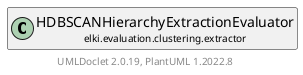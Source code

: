 @startuml
    remove .*\.(Instance|Par|Parameterizer|Factory)$
    set namespaceSeparator none
    hide empty fields
    hide empty methods

    class "<size:14>HDBSCANHierarchyExtractionEvaluator.Par\n<size:10>elki.evaluation.clustering.extractor" as elki.evaluation.clustering.extractor.HDBSCANHierarchyExtractionEvaluator.Par [[HDBSCANHierarchyExtractionEvaluator.Par.html]] {
        ~inner: HDBSCANHierarchyExtraction
        +configure(Parameterization): void
        +make(): HDBSCANHierarchyExtractionEvaluator
    }

    interface "<size:14>Parameterizer\n<size:10>elki.utilities.optionhandling" as elki.utilities.optionhandling.Parameterizer [[../../../utilities/optionhandling/Parameterizer.html]] {
        {abstract} +make(): Object
    }
    class "<size:14>HDBSCANHierarchyExtractionEvaluator\n<size:10>elki.evaluation.clustering.extractor" as elki.evaluation.clustering.extractor.HDBSCANHierarchyExtractionEvaluator [[HDBSCANHierarchyExtractionEvaluator.html]]

    elki.utilities.optionhandling.Parameterizer <|.. elki.evaluation.clustering.extractor.HDBSCANHierarchyExtractionEvaluator.Par
    elki.evaluation.clustering.extractor.HDBSCANHierarchyExtractionEvaluator +-- elki.evaluation.clustering.extractor.HDBSCANHierarchyExtractionEvaluator.Par

    center footer UMLDoclet 2.0.19, PlantUML 1.2022.8
@enduml
